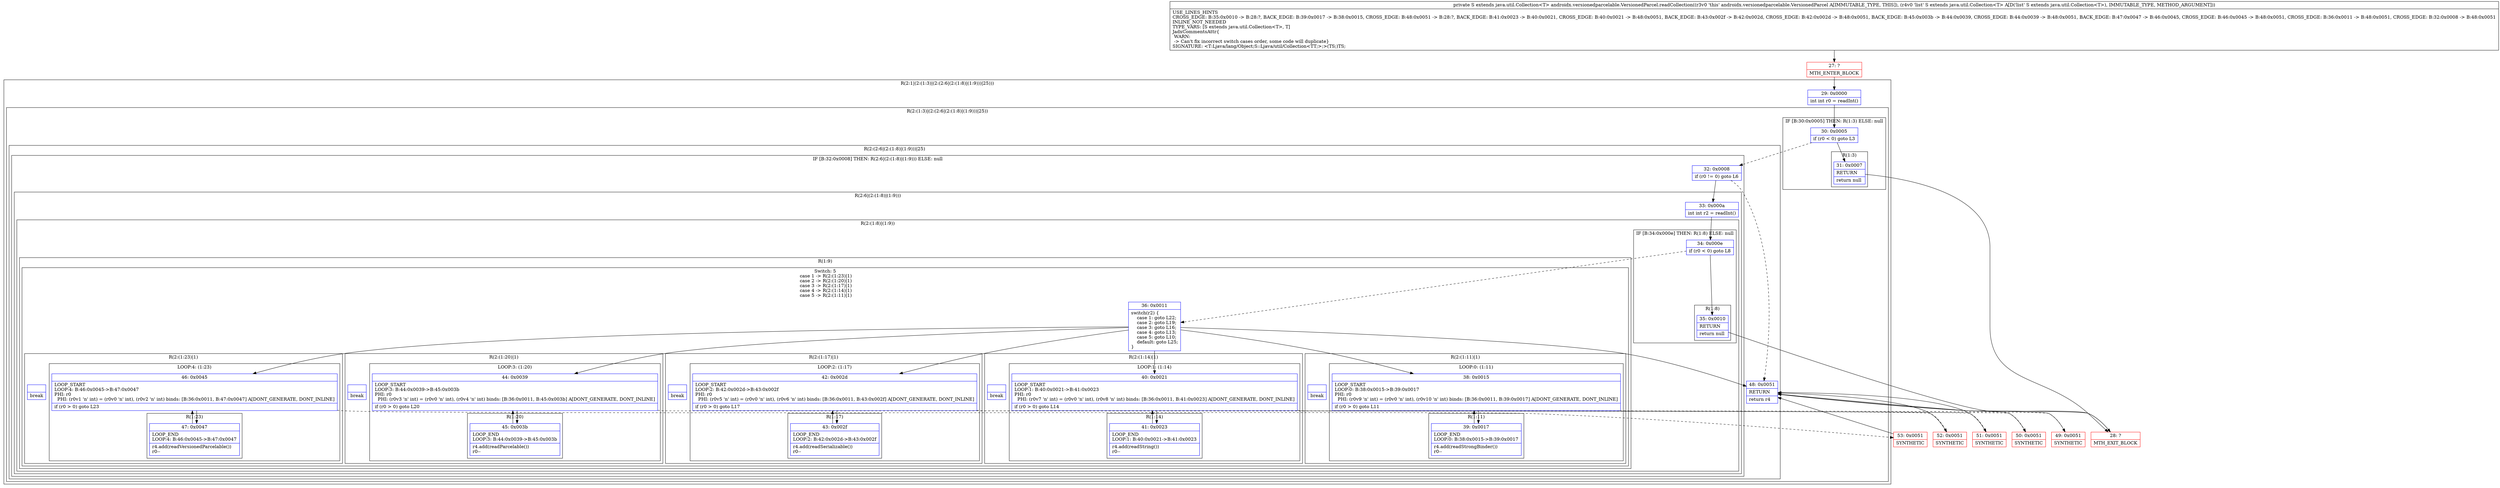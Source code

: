 digraph "CFG forandroidx.versionedparcelable.VersionedParcel.readCollection(Ljava\/util\/Collection;)Ljava\/util\/Collection;" {
subgraph cluster_Region_1336214756 {
label = "R(2:1|(2:(1:3)|(2:(2:6|(2:(1:8)|(1:9)))|25)))";
node [shape=record,color=blue];
Node_29 [shape=record,label="{29\:\ 0x0000|int int r0 = readInt()\l}"];
subgraph cluster_Region_762775058 {
label = "R(2:(1:3)|(2:(2:6|(2:(1:8)|(1:9)))|25))";
node [shape=record,color=blue];
subgraph cluster_IfRegion_4331096 {
label = "IF [B:30:0x0005] THEN: R(1:3) ELSE: null";
node [shape=record,color=blue];
Node_30 [shape=record,label="{30\:\ 0x0005|if (r0 \< 0) goto L3\l}"];
subgraph cluster_Region_1991680679 {
label = "R(1:3)";
node [shape=record,color=blue];
Node_31 [shape=record,label="{31\:\ 0x0007|RETURN\l|return null\l}"];
}
}
subgraph cluster_Region_1454000309 {
label = "R(2:(2:6|(2:(1:8)|(1:9)))|25)";
node [shape=record,color=blue];
subgraph cluster_IfRegion_1317364466 {
label = "IF [B:32:0x0008] THEN: R(2:6|(2:(1:8)|(1:9))) ELSE: null";
node [shape=record,color=blue];
Node_32 [shape=record,label="{32\:\ 0x0008|if (r0 != 0) goto L6\l}"];
subgraph cluster_Region_432420169 {
label = "R(2:6|(2:(1:8)|(1:9)))";
node [shape=record,color=blue];
Node_33 [shape=record,label="{33\:\ 0x000a|int int r2 = readInt()\l}"];
subgraph cluster_Region_88405961 {
label = "R(2:(1:8)|(1:9))";
node [shape=record,color=blue];
subgraph cluster_IfRegion_1250793112 {
label = "IF [B:34:0x000e] THEN: R(1:8) ELSE: null";
node [shape=record,color=blue];
Node_34 [shape=record,label="{34\:\ 0x000e|if (r0 \< 0) goto L8\l}"];
subgraph cluster_Region_269887205 {
label = "R(1:8)";
node [shape=record,color=blue];
Node_35 [shape=record,label="{35\:\ 0x0010|RETURN\l|return null\l}"];
}
}
subgraph cluster_Region_1408638426 {
label = "R(1:9)";
node [shape=record,color=blue];
subgraph cluster_SwitchRegion_153561562 {
label = "Switch: 5
 case 1 -> R(2:(1:23)|1)
 case 2 -> R(2:(1:20)|1)
 case 3 -> R(2:(1:17)|1)
 case 4 -> R(2:(1:14)|1)
 case 5 -> R(2:(1:11)|1)";
node [shape=record,color=blue];
Node_36 [shape=record,label="{36\:\ 0x0011|switch(r2) \{\l    case 1: goto L22;\l    case 2: goto L19;\l    case 3: goto L16;\l    case 4: goto L13;\l    case 5: goto L10;\l    default: goto L25;\l\}\l}"];
subgraph cluster_Region_1461524721 {
label = "R(2:(1:23)|1)";
node [shape=record,color=blue];
subgraph cluster_LoopRegion_1540395591 {
label = "LOOP:4: (1:23)";
node [shape=record,color=blue];
Node_46 [shape=record,label="{46\:\ 0x0045|LOOP_START\lLOOP:4: B:46:0x0045\-\>B:47:0x0047\lPHI: r0 \l  PHI: (r0v1 'n' int) = (r0v0 'n' int), (r0v2 'n' int) binds: [B:36:0x0011, B:47:0x0047] A[DONT_GENERATE, DONT_INLINE]\l|if (r0 \> 0) goto L23\l}"];
subgraph cluster_Region_1074445295 {
label = "R(1:23)";
node [shape=record,color=blue];
Node_47 [shape=record,label="{47\:\ 0x0047|LOOP_END\lLOOP:4: B:46:0x0045\-\>B:47:0x0047\l|r4.add(readVersionedParcelable())\lr0\-\-\l}"];
}
}
Node_InsnContainer_1975867236 [shape=record,label="{|break\l}"];
}
subgraph cluster_Region_1413838391 {
label = "R(2:(1:20)|1)";
node [shape=record,color=blue];
subgraph cluster_LoopRegion_1261481907 {
label = "LOOP:3: (1:20)";
node [shape=record,color=blue];
Node_44 [shape=record,label="{44\:\ 0x0039|LOOP_START\lLOOP:3: B:44:0x0039\-\>B:45:0x003b\lPHI: r0 \l  PHI: (r0v3 'n' int) = (r0v0 'n' int), (r0v4 'n' int) binds: [B:36:0x0011, B:45:0x003b] A[DONT_GENERATE, DONT_INLINE]\l|if (r0 \> 0) goto L20\l}"];
subgraph cluster_Region_1430141900 {
label = "R(1:20)";
node [shape=record,color=blue];
Node_45 [shape=record,label="{45\:\ 0x003b|LOOP_END\lLOOP:3: B:44:0x0039\-\>B:45:0x003b\l|r4.add(readParcelable())\lr0\-\-\l}"];
}
}
Node_InsnContainer_935246248 [shape=record,label="{|break\l}"];
}
subgraph cluster_Region_148632894 {
label = "R(2:(1:17)|1)";
node [shape=record,color=blue];
subgraph cluster_LoopRegion_784848597 {
label = "LOOP:2: (1:17)";
node [shape=record,color=blue];
Node_42 [shape=record,label="{42\:\ 0x002d|LOOP_START\lLOOP:2: B:42:0x002d\-\>B:43:0x002f\lPHI: r0 \l  PHI: (r0v5 'n' int) = (r0v0 'n' int), (r0v6 'n' int) binds: [B:36:0x0011, B:43:0x002f] A[DONT_GENERATE, DONT_INLINE]\l|if (r0 \> 0) goto L17\l}"];
subgraph cluster_Region_1453524319 {
label = "R(1:17)";
node [shape=record,color=blue];
Node_43 [shape=record,label="{43\:\ 0x002f|LOOP_END\lLOOP:2: B:42:0x002d\-\>B:43:0x002f\l|r4.add(readSerializable())\lr0\-\-\l}"];
}
}
Node_InsnContainer_1476062518 [shape=record,label="{|break\l}"];
}
subgraph cluster_Region_686935344 {
label = "R(2:(1:14)|1)";
node [shape=record,color=blue];
subgraph cluster_LoopRegion_148417731 {
label = "LOOP:1: (1:14)";
node [shape=record,color=blue];
Node_40 [shape=record,label="{40\:\ 0x0021|LOOP_START\lLOOP:1: B:40:0x0021\-\>B:41:0x0023\lPHI: r0 \l  PHI: (r0v7 'n' int) = (r0v0 'n' int), (r0v8 'n' int) binds: [B:36:0x0011, B:41:0x0023] A[DONT_GENERATE, DONT_INLINE]\l|if (r0 \> 0) goto L14\l}"];
subgraph cluster_Region_826714443 {
label = "R(1:14)";
node [shape=record,color=blue];
Node_41 [shape=record,label="{41\:\ 0x0023|LOOP_END\lLOOP:1: B:40:0x0021\-\>B:41:0x0023\l|r4.add(readString())\lr0\-\-\l}"];
}
}
Node_InsnContainer_1782596223 [shape=record,label="{|break\l}"];
}
subgraph cluster_Region_1030039564 {
label = "R(2:(1:11)|1)";
node [shape=record,color=blue];
subgraph cluster_LoopRegion_1472550197 {
label = "LOOP:0: (1:11)";
node [shape=record,color=blue];
Node_38 [shape=record,label="{38\:\ 0x0015|LOOP_START\lLOOP:0: B:38:0x0015\-\>B:39:0x0017\lPHI: r0 \l  PHI: (r0v9 'n' int) = (r0v0 'n' int), (r0v10 'n' int) binds: [B:36:0x0011, B:39:0x0017] A[DONT_GENERATE, DONT_INLINE]\l|if (r0 \> 0) goto L11\l}"];
subgraph cluster_Region_604420431 {
label = "R(1:11)";
node [shape=record,color=blue];
Node_39 [shape=record,label="{39\:\ 0x0017|LOOP_END\lLOOP:0: B:38:0x0015\-\>B:39:0x0017\l|r4.add(readStrongBinder())\lr0\-\-\l}"];
}
}
Node_InsnContainer_1039593931 [shape=record,label="{|break\l}"];
}
}
}
}
}
}
Node_48 [shape=record,label="{48\:\ 0x0051|RETURN\l|return r4\l}"];
}
}
}
Node_27 [shape=record,color=red,label="{27\:\ ?|MTH_ENTER_BLOCK\l}"];
Node_28 [shape=record,color=red,label="{28\:\ ?|MTH_EXIT_BLOCK\l}"];
Node_49 [shape=record,color=red,label="{49\:\ 0x0051|SYNTHETIC\l}"];
Node_50 [shape=record,color=red,label="{50\:\ 0x0051|SYNTHETIC\l}"];
Node_51 [shape=record,color=red,label="{51\:\ 0x0051|SYNTHETIC\l}"];
Node_52 [shape=record,color=red,label="{52\:\ 0x0051|SYNTHETIC\l}"];
Node_53 [shape=record,color=red,label="{53\:\ 0x0051|SYNTHETIC\l}"];
MethodNode[shape=record,label="{private S extends java.util.Collection\<T\> androidx.versionedparcelable.VersionedParcel.readCollection((r3v0 'this' androidx.versionedparcelable.VersionedParcel A[IMMUTABLE_TYPE, THIS]), (r4v0 'list' S extends java.util.Collection\<T\> A[D('list' S extends java.util.Collection\<T\>), IMMUTABLE_TYPE, METHOD_ARGUMENT]))  | USE_LINES_HINTS\lCROSS_EDGE: B:35:0x0010 \-\> B:28:?, BACK_EDGE: B:39:0x0017 \-\> B:38:0x0015, CROSS_EDGE: B:48:0x0051 \-\> B:28:?, BACK_EDGE: B:41:0x0023 \-\> B:40:0x0021, CROSS_EDGE: B:40:0x0021 \-\> B:48:0x0051, BACK_EDGE: B:43:0x002f \-\> B:42:0x002d, CROSS_EDGE: B:42:0x002d \-\> B:48:0x0051, BACK_EDGE: B:45:0x003b \-\> B:44:0x0039, CROSS_EDGE: B:44:0x0039 \-\> B:48:0x0051, BACK_EDGE: B:47:0x0047 \-\> B:46:0x0045, CROSS_EDGE: B:46:0x0045 \-\> B:48:0x0051, CROSS_EDGE: B:36:0x0011 \-\> B:48:0x0051, CROSS_EDGE: B:32:0x0008 \-\> B:48:0x0051\lINLINE_NOT_NEEDED\lTYPE_VARS: [S extends java.util.Collection\<T\>, T]\lJadxCommentsAttr\{\l WARN: \l \-\> Can't fix incorrect switch cases order, some code will duplicate\}\lSIGNATURE: \<T:Ljava\/lang\/Object;S::Ljava\/util\/Collection\<TT;\>;\>(TS;)TS;\l}"];
MethodNode -> Node_27;Node_29 -> Node_30;
Node_30 -> Node_31;
Node_30 -> Node_32[style=dashed];
Node_31 -> Node_28;
Node_32 -> Node_33;
Node_32 -> Node_48[style=dashed];
Node_33 -> Node_34;
Node_34 -> Node_35;
Node_34 -> Node_36[style=dashed];
Node_35 -> Node_28;
Node_36 -> Node_38;
Node_36 -> Node_40;
Node_36 -> Node_42;
Node_36 -> Node_44;
Node_36 -> Node_46;
Node_36 -> Node_48;
Node_46 -> Node_47;
Node_46 -> Node_53[style=dashed];
Node_47 -> Node_46;
Node_44 -> Node_45;
Node_44 -> Node_52[style=dashed];
Node_45 -> Node_44;
Node_42 -> Node_43;
Node_42 -> Node_51[style=dashed];
Node_43 -> Node_42;
Node_40 -> Node_41;
Node_40 -> Node_50[style=dashed];
Node_41 -> Node_40;
Node_38 -> Node_39;
Node_38 -> Node_49[style=dashed];
Node_39 -> Node_38;
Node_48 -> Node_28;
Node_27 -> Node_29;
Node_49 -> Node_48;
Node_50 -> Node_48;
Node_51 -> Node_48;
Node_52 -> Node_48;
Node_53 -> Node_48;
}

